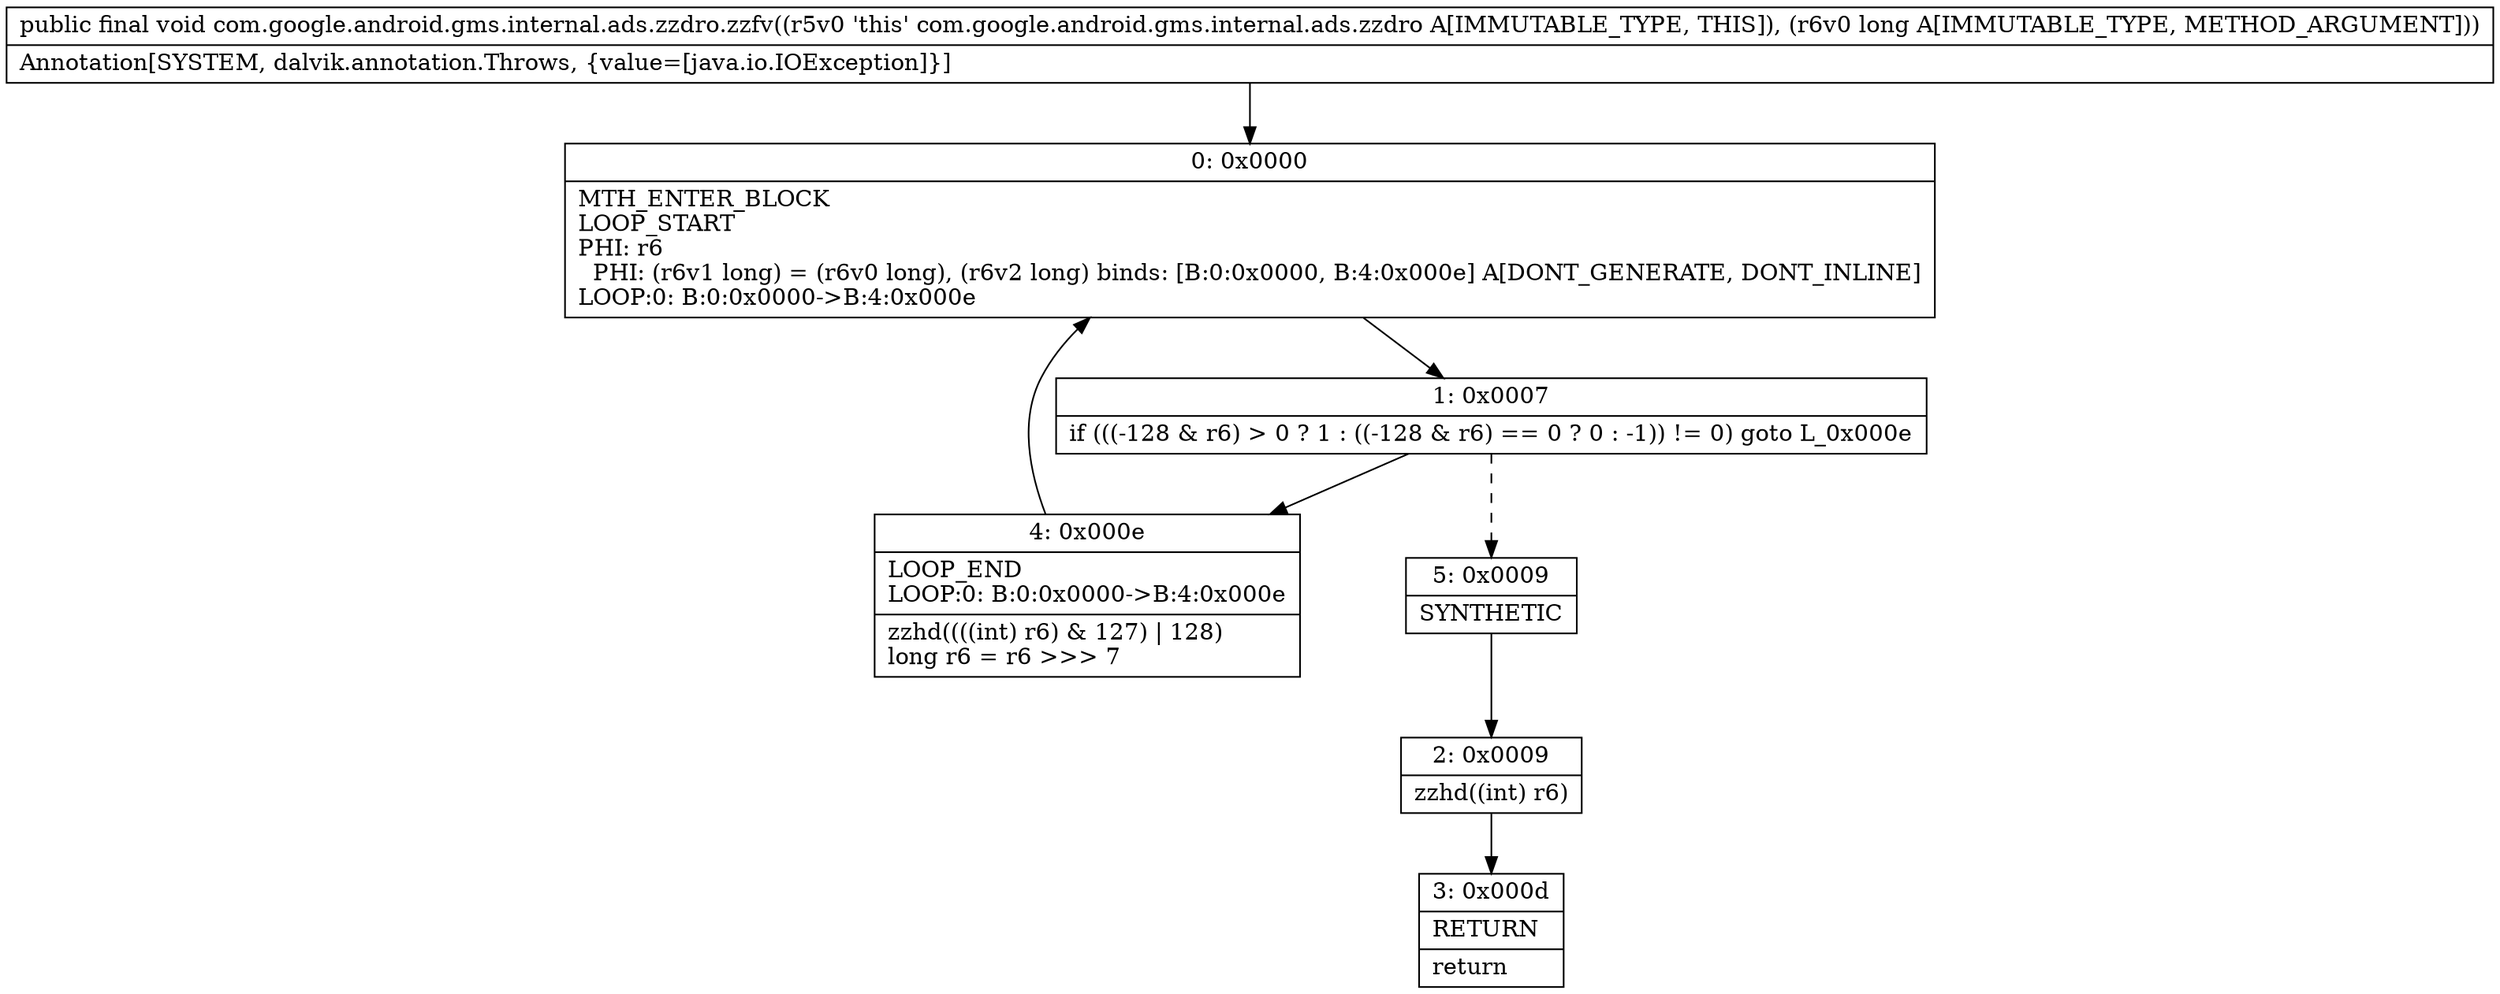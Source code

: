 digraph "CFG forcom.google.android.gms.internal.ads.zzdro.zzfv(J)V" {
Node_0 [shape=record,label="{0\:\ 0x0000|MTH_ENTER_BLOCK\lLOOP_START\lPHI: r6 \l  PHI: (r6v1 long) = (r6v0 long), (r6v2 long) binds: [B:0:0x0000, B:4:0x000e] A[DONT_GENERATE, DONT_INLINE]\lLOOP:0: B:0:0x0000\-\>B:4:0x000e\l}"];
Node_1 [shape=record,label="{1\:\ 0x0007|if (((\-128 & r6) \> 0 ? 1 : ((\-128 & r6) == 0 ? 0 : \-1)) != 0) goto L_0x000e\l}"];
Node_2 [shape=record,label="{2\:\ 0x0009|zzhd((int) r6)\l}"];
Node_3 [shape=record,label="{3\:\ 0x000d|RETURN\l|return\l}"];
Node_4 [shape=record,label="{4\:\ 0x000e|LOOP_END\lLOOP:0: B:0:0x0000\-\>B:4:0x000e\l|zzhd((((int) r6) & 127) \| 128)\llong r6 = r6 \>\>\> 7\l}"];
Node_5 [shape=record,label="{5\:\ 0x0009|SYNTHETIC\l}"];
MethodNode[shape=record,label="{public final void com.google.android.gms.internal.ads.zzdro.zzfv((r5v0 'this' com.google.android.gms.internal.ads.zzdro A[IMMUTABLE_TYPE, THIS]), (r6v0 long A[IMMUTABLE_TYPE, METHOD_ARGUMENT]))  | Annotation[SYSTEM, dalvik.annotation.Throws, \{value=[java.io.IOException]\}]\l}"];
MethodNode -> Node_0;
Node_0 -> Node_1;
Node_1 -> Node_4;
Node_1 -> Node_5[style=dashed];
Node_2 -> Node_3;
Node_4 -> Node_0;
Node_5 -> Node_2;
}

